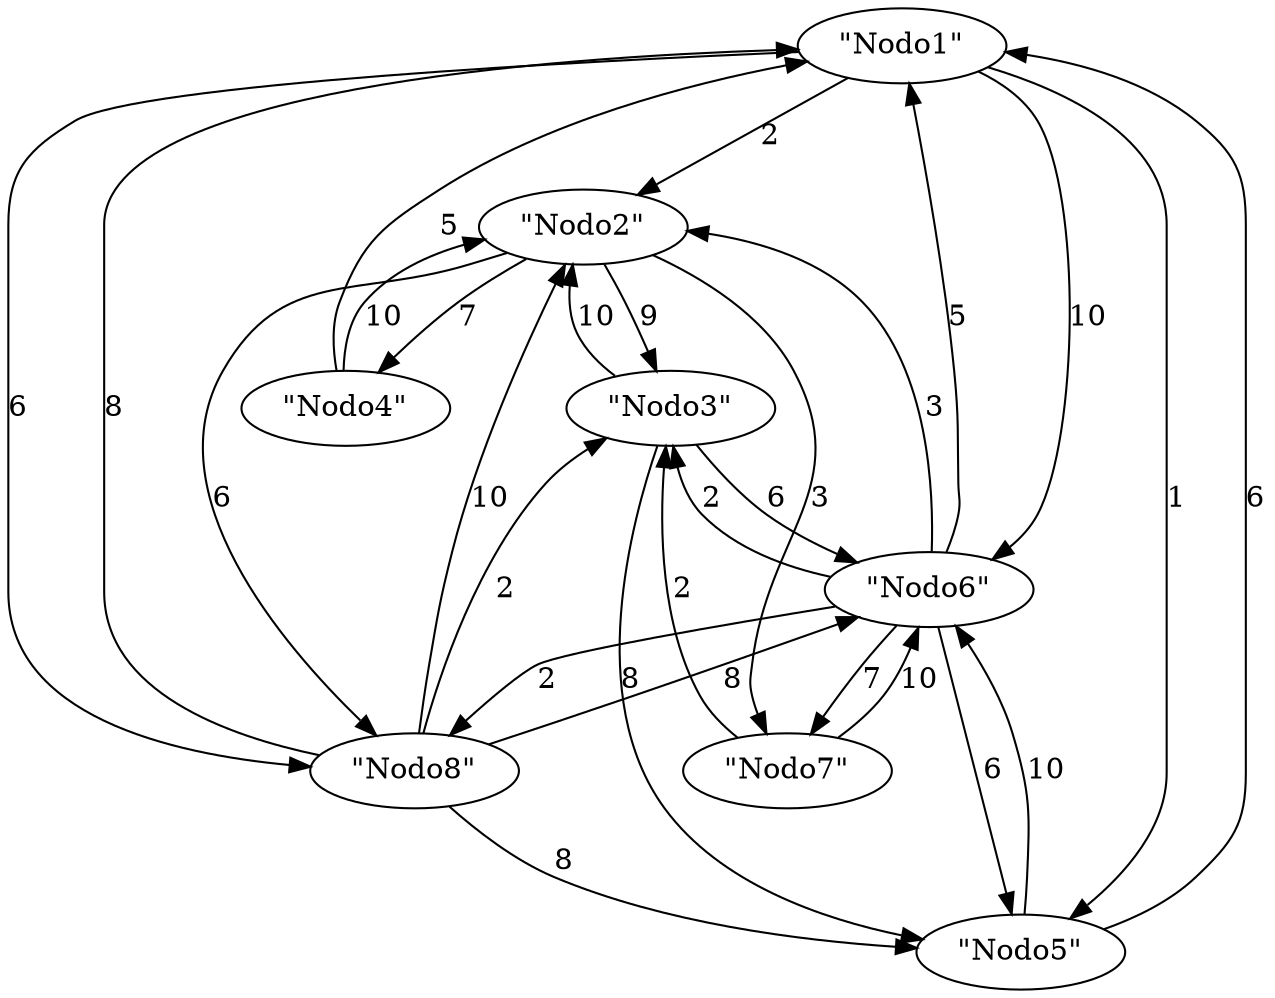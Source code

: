 digraph {
    0 [ label = "\"Nodo1\"" ]
    1 [ label = "\"Nodo2\"" ]
    2 [ label = "\"Nodo3\"" ]
    3 [ label = "\"Nodo4\"" ]
    4 [ label = "\"Nodo5\"" ]
    5 [ label = "\"Nodo6\"" ]
    6 [ label = "\"Nodo7\"" ]
    7 [ label = "\"Nodo8\"" ]
    6 -> 2 [ label = "2" ]
    2 -> 5 [ label = "6" ]
    5 -> 4 [ label = "6" ]
    4 -> 0 [ label = "6" ]
    3 -> 0 [ label = "5" ]
    3 -> 1 [ label = "10" ]
    1 -> 7 [ label = "6" ]
    0 -> 1 [ label = "2" ]
    0 -> 4 [ label = "1" ]
    0 -> 5 [ label = "10" ]
    0 -> 7 [ label = "6" ]
    1 -> 2 [ label = "9" ]
    1 -> 3 [ label = "7" ]
    1 -> 6 [ label = "3" ]
    2 -> 1 [ label = "10" ]
    2 -> 4 [ label = "8" ]
    4 -> 5 [ label = "10" ]
    5 -> 0 [ label = "5" ]
    5 -> 1 [ label = "3" ]
    5 -> 2 [ label = "2" ]
    5 -> 6 [ label = "7" ]
    5 -> 7 [ label = "2" ]
    6 -> 5 [ label = "10" ]
    7 -> 0 [ label = "8" ]
    7 -> 1 [ label = "10" ]
    7 -> 2 [ label = "2" ]
    7 -> 4 [ label = "8" ]
    7 -> 5 [ label = "8" ]
}
